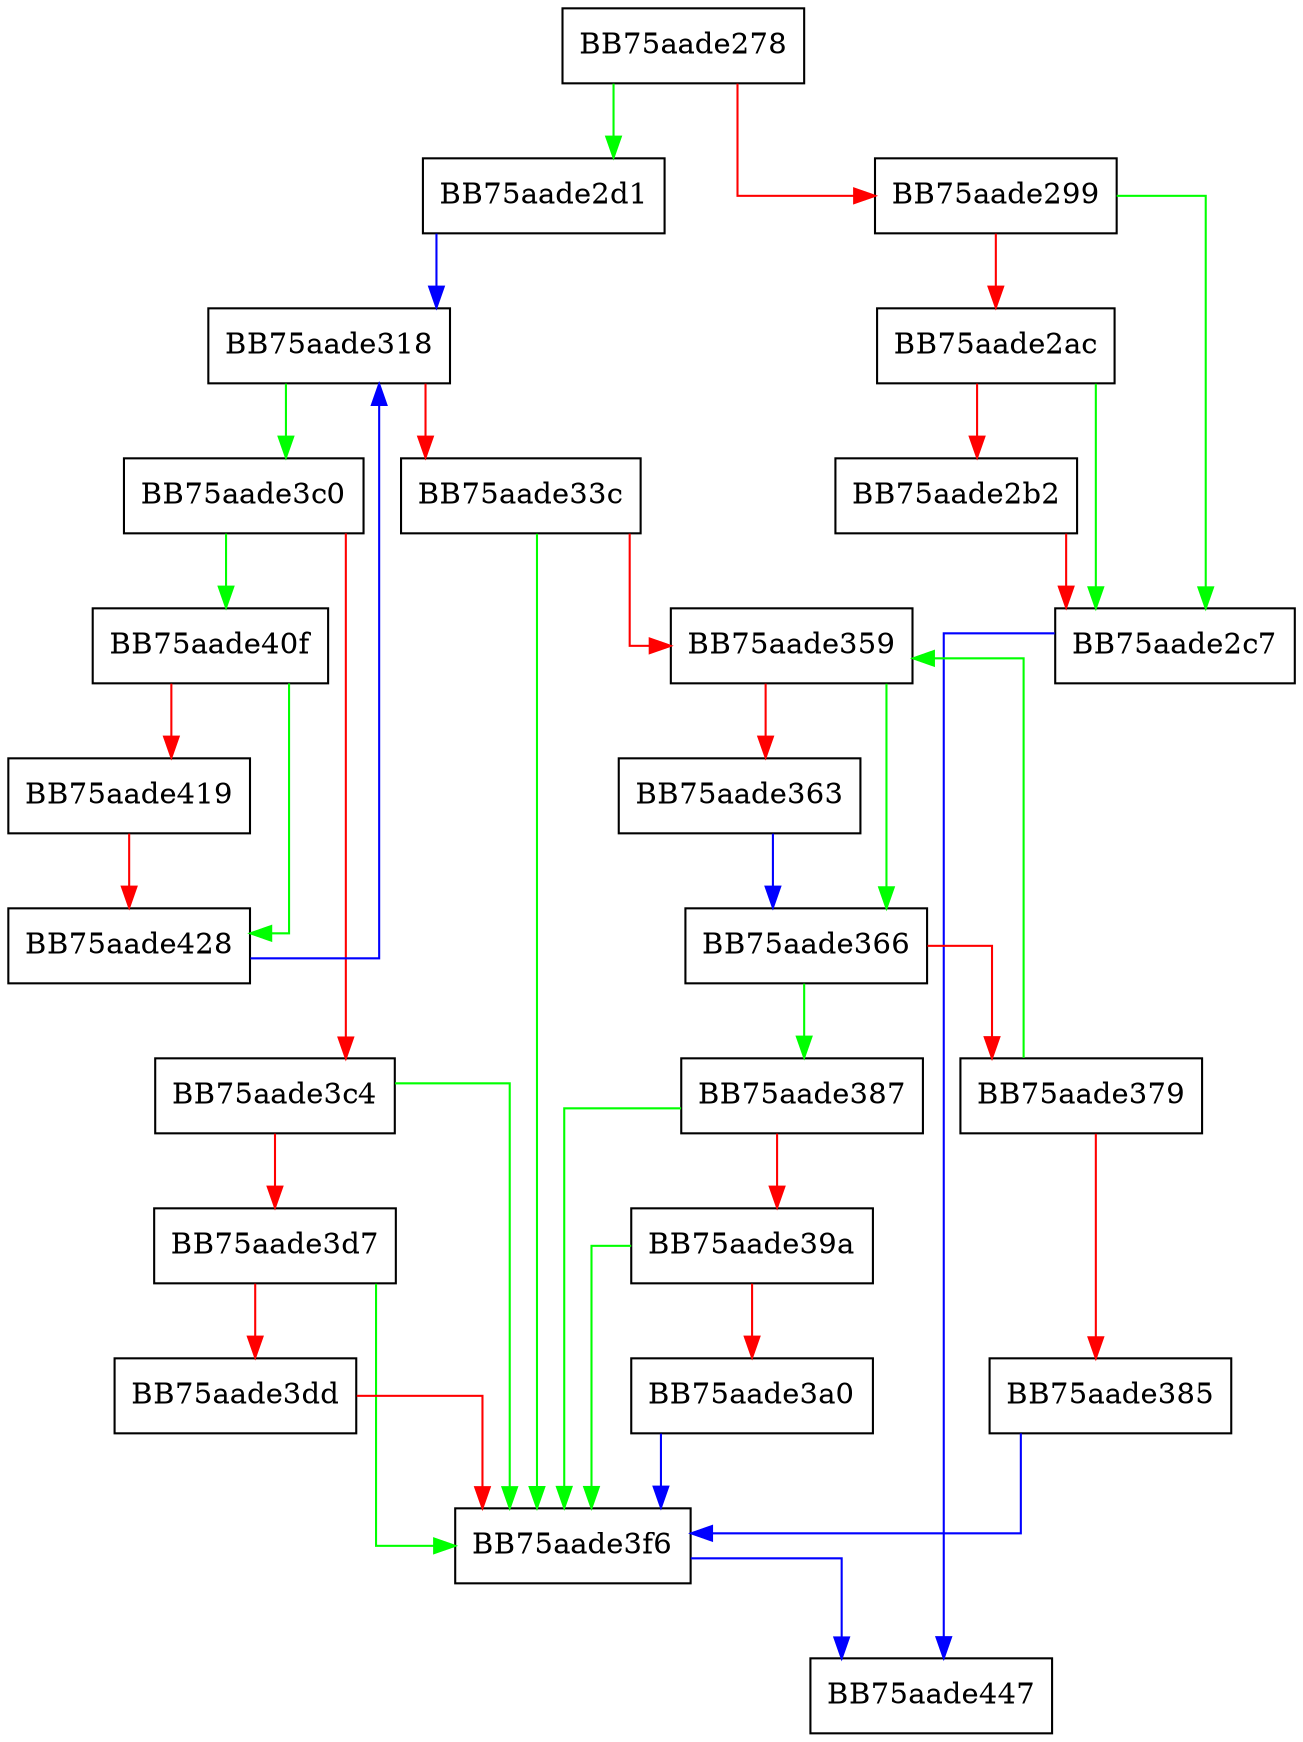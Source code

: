 digraph FpDropAllBlobs {
  node [shape="box"];
  graph [splines=ortho];
  BB75aade278 -> BB75aade2d1 [color="green"];
  BB75aade278 -> BB75aade299 [color="red"];
  BB75aade299 -> BB75aade2c7 [color="green"];
  BB75aade299 -> BB75aade2ac [color="red"];
  BB75aade2ac -> BB75aade2c7 [color="green"];
  BB75aade2ac -> BB75aade2b2 [color="red"];
  BB75aade2b2 -> BB75aade2c7 [color="red"];
  BB75aade2c7 -> BB75aade447 [color="blue"];
  BB75aade2d1 -> BB75aade318 [color="blue"];
  BB75aade318 -> BB75aade3c0 [color="green"];
  BB75aade318 -> BB75aade33c [color="red"];
  BB75aade33c -> BB75aade3f6 [color="green"];
  BB75aade33c -> BB75aade359 [color="red"];
  BB75aade359 -> BB75aade366 [color="green"];
  BB75aade359 -> BB75aade363 [color="red"];
  BB75aade363 -> BB75aade366 [color="blue"];
  BB75aade366 -> BB75aade387 [color="green"];
  BB75aade366 -> BB75aade379 [color="red"];
  BB75aade379 -> BB75aade359 [color="green"];
  BB75aade379 -> BB75aade385 [color="red"];
  BB75aade385 -> BB75aade3f6 [color="blue"];
  BB75aade387 -> BB75aade3f6 [color="green"];
  BB75aade387 -> BB75aade39a [color="red"];
  BB75aade39a -> BB75aade3f6 [color="green"];
  BB75aade39a -> BB75aade3a0 [color="red"];
  BB75aade3a0 -> BB75aade3f6 [color="blue"];
  BB75aade3c0 -> BB75aade40f [color="green"];
  BB75aade3c0 -> BB75aade3c4 [color="red"];
  BB75aade3c4 -> BB75aade3f6 [color="green"];
  BB75aade3c4 -> BB75aade3d7 [color="red"];
  BB75aade3d7 -> BB75aade3f6 [color="green"];
  BB75aade3d7 -> BB75aade3dd [color="red"];
  BB75aade3dd -> BB75aade3f6 [color="red"];
  BB75aade3f6 -> BB75aade447 [color="blue"];
  BB75aade40f -> BB75aade428 [color="green"];
  BB75aade40f -> BB75aade419 [color="red"];
  BB75aade419 -> BB75aade428 [color="red"];
  BB75aade428 -> BB75aade318 [color="blue"];
}